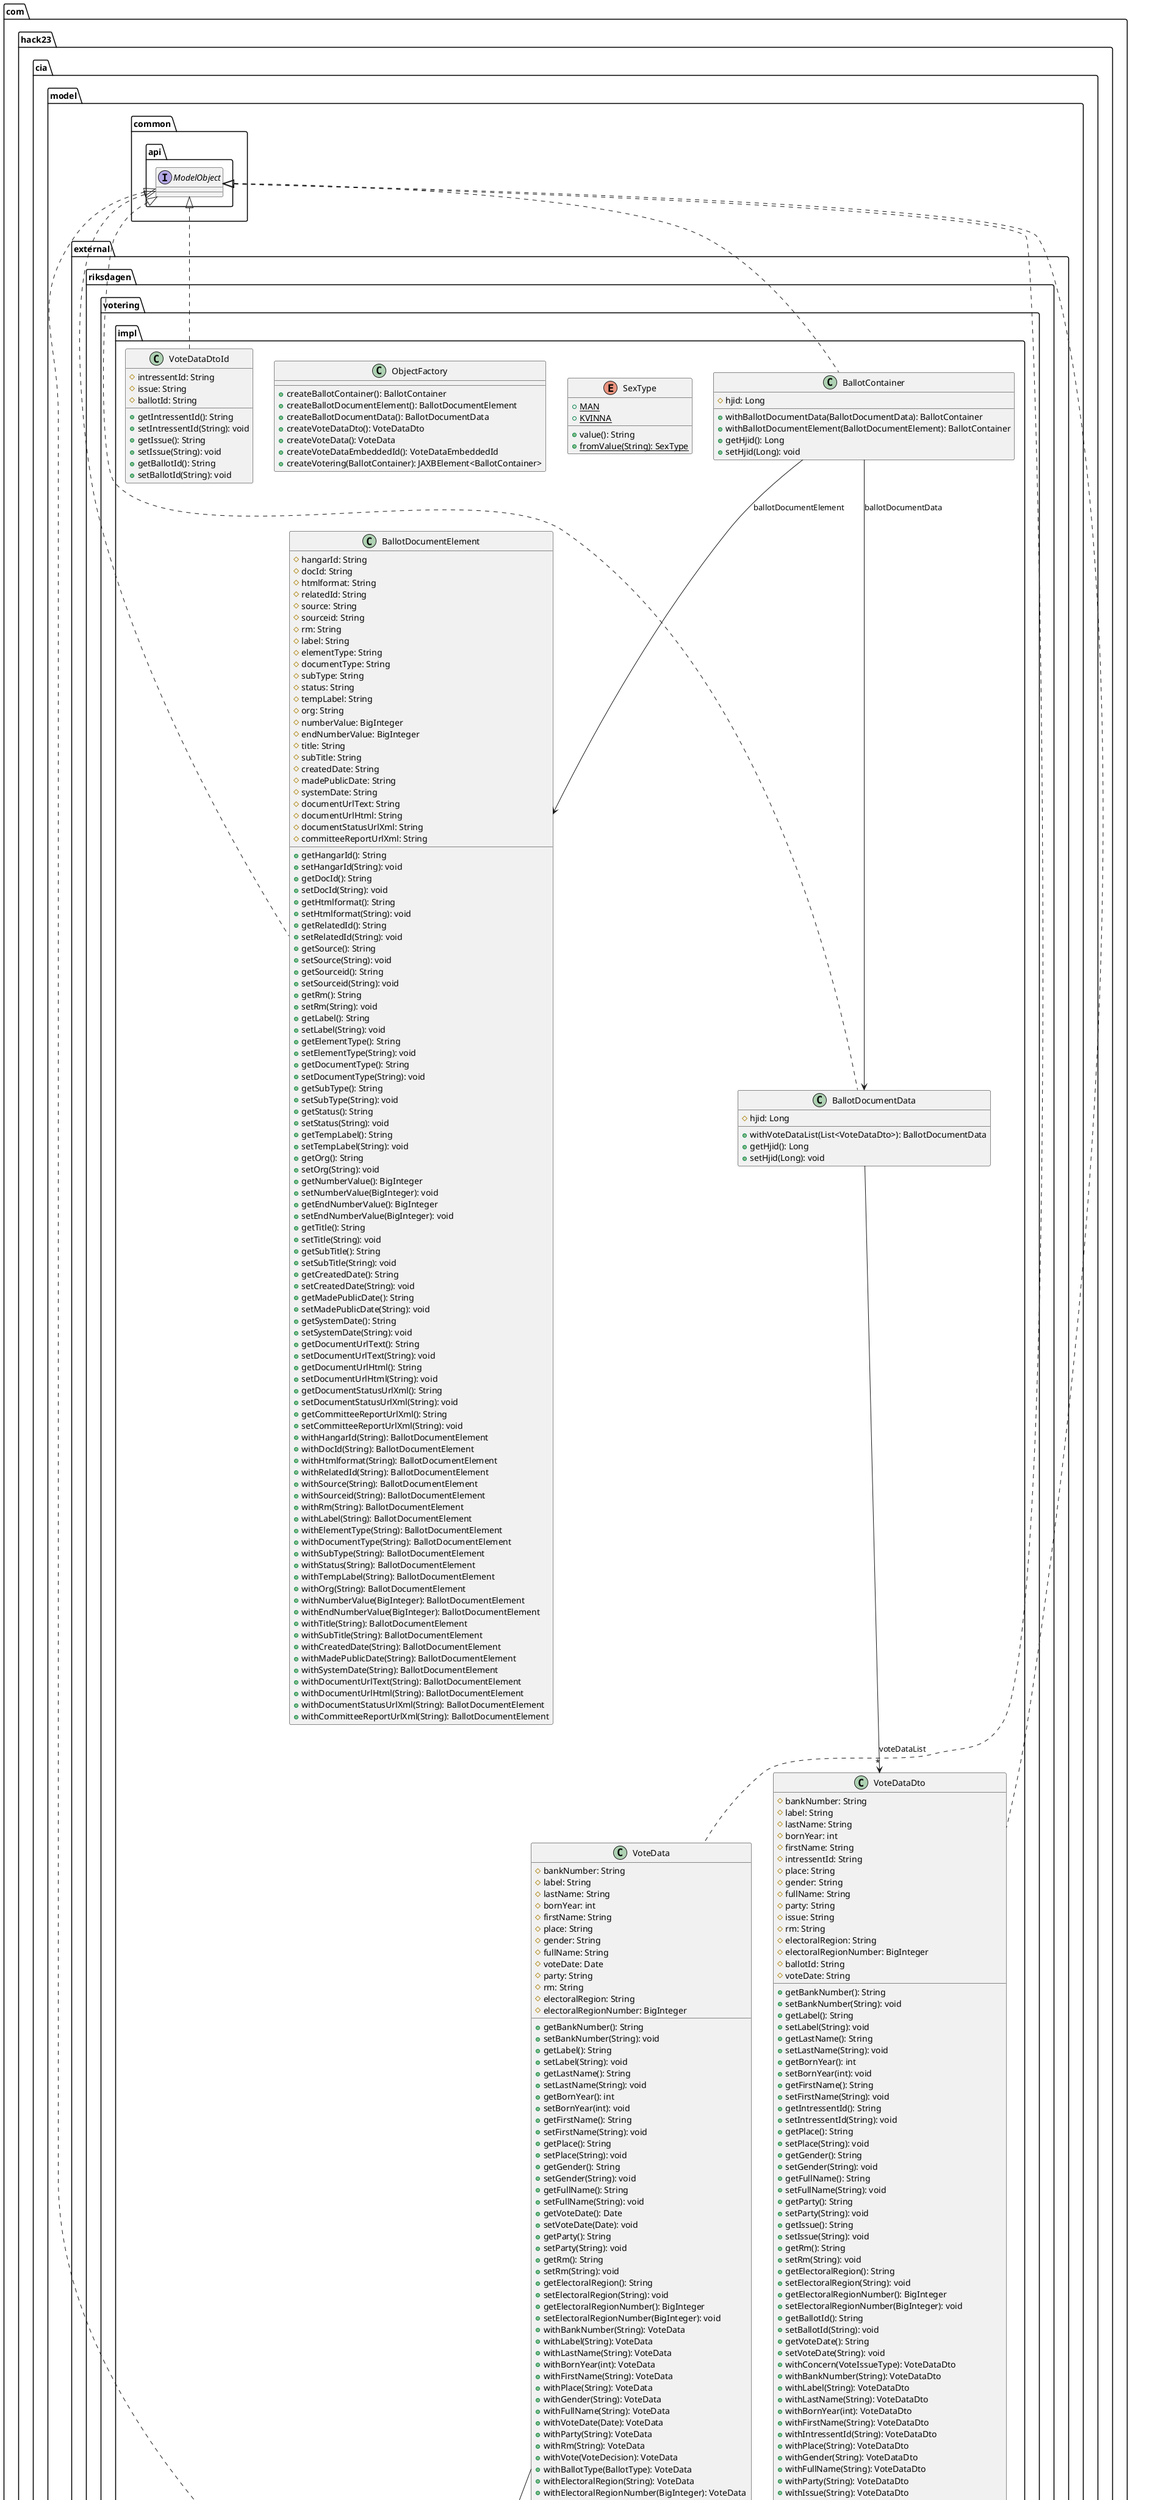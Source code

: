 @startuml
    namespace com.hack23.cia.model.external.riksdagen.votering.impl {

        class VoteDataDto [[VoteDataDto.html]] {
            #bankNumber: String
            #label: String
            #lastName: String
            #bornYear: int
            #firstName: String
            #intressentId: String
            #place: String
            #gender: String
            #fullName: String
            #party: String
            #issue: String
            #rm: String
            #electoralRegion: String
            #electoralRegionNumber: BigInteger
            #ballotId: String
            #voteDate: String
            +getBankNumber(): String
            +setBankNumber(String): void
            +getLabel(): String
            +setLabel(String): void
            +getLastName(): String
            +setLastName(String): void
            +getBornYear(): int
            +setBornYear(int): void
            +getFirstName(): String
            +setFirstName(String): void
            +getIntressentId(): String
            +setIntressentId(String): void
            +getPlace(): String
            +setPlace(String): void
            +getGender(): String
            +setGender(String): void
            +getFullName(): String
            +setFullName(String): void
            +getParty(): String
            +setParty(String): void
            +getIssue(): String
            +setIssue(String): void
            +getRm(): String
            +setRm(String): void
            +getElectoralRegion(): String
            +setElectoralRegion(String): void
            +getElectoralRegionNumber(): BigInteger
            +setElectoralRegionNumber(BigInteger): void
            +getBallotId(): String
            +setBallotId(String): void
            +getVoteDate(): String
            +setVoteDate(String): void
            +withConcern(VoteIssueType): VoteDataDto
            +withBankNumber(String): VoteDataDto
            +withLabel(String): VoteDataDto
            +withLastName(String): VoteDataDto
            +withBornYear(int): VoteDataDto
            +withFirstName(String): VoteDataDto
            +withIntressentId(String): VoteDataDto
            +withPlace(String): VoteDataDto
            +withGender(String): VoteDataDto
            +withFullName(String): VoteDataDto
            +withParty(String): VoteDataDto
            +withIssue(String): VoteDataDto
            +withRm(String): VoteDataDto
            +withVote(VoteDecision): VoteDataDto
            +withBallotType(BallotType): VoteDataDto
            +withElectoralRegion(String): VoteDataDto
            +withElectoralRegionNumber(BigInteger): VoteDataDto
            +withBallotId(String): VoteDataDto
            +withVoteDate(String): VoteDataDto
        }

        class VoteDataDtoId [[VoteDataDtoId.html]] {
            #intressentId: String
            #issue: String
            #ballotId: String
            +getIntressentId(): String
            +setIntressentId(String): void
            +getIssue(): String
            +setIssue(String): void
            +getBallotId(): String
            +setBallotId(String): void
        }

        class VoteDataEmbeddedId [[VoteDataEmbeddedId.html]] {
            #issue: String
            #ballotId: String
            #intressentId: String
            +getIssue(): String
            +setIssue(String): void
            +getBallotId(): String
            +setBallotId(String): void
            +getIntressentId(): String
            +setIntressentId(String): void
            +withIssue(String): VoteDataEmbeddedId
            +withBallotId(String): VoteDataEmbeddedId
            +withIntressentId(String): VoteDataEmbeddedId
            +withConcern(VoteIssueType): VoteDataEmbeddedId
        }

        enum BallotType [[BallotType.html]] {
            {static} +HUVUD
            +value(): String
            {static} +fromValue(String): BallotType
        }

        enum VoteDecision [[VoteDecision.html]] {
            {static} +FRÅNVARANDE
            {static} +JA
            {static} +NEJ
            {static} +AVSTÅR
            +value(): String
            {static} +fromValue(String): VoteDecision
        }

        enum SexType [[SexType.html]] {
            {static} +MAN
            {static} +KVINNA
            +value(): String
            {static} +fromValue(String): SexType
        }

        class BallotDocumentElement [[BallotDocumentElement.html]] {
            #hangarId: String
            #docId: String
            #htmlformat: String
            #relatedId: String
            #source: String
            #sourceid: String
            #rm: String
            #label: String
            #elementType: String
            #documentType: String
            #subType: String
            #status: String
            #tempLabel: String
            #org: String
            #numberValue: BigInteger
            #endNumberValue: BigInteger
            #title: String
            #subTitle: String
            #createdDate: String
            #madePublicDate: String
            #systemDate: String
            #documentUrlText: String
            #documentUrlHtml: String
            #documentStatusUrlXml: String
            #committeeReportUrlXml: String
            +getHangarId(): String
            +setHangarId(String): void
            +getDocId(): String
            +setDocId(String): void
            +getHtmlformat(): String
            +setHtmlformat(String): void
            +getRelatedId(): String
            +setRelatedId(String): void
            +getSource(): String
            +setSource(String): void
            +getSourceid(): String
            +setSourceid(String): void
            +getRm(): String
            +setRm(String): void
            +getLabel(): String
            +setLabel(String): void
            +getElementType(): String
            +setElementType(String): void
            +getDocumentType(): String
            +setDocumentType(String): void
            +getSubType(): String
            +setSubType(String): void
            +getStatus(): String
            +setStatus(String): void
            +getTempLabel(): String
            +setTempLabel(String): void
            +getOrg(): String
            +setOrg(String): void
            +getNumberValue(): BigInteger
            +setNumberValue(BigInteger): void
            +getEndNumberValue(): BigInteger
            +setEndNumberValue(BigInteger): void
            +getTitle(): String
            +setTitle(String): void
            +getSubTitle(): String
            +setSubTitle(String): void
            +getCreatedDate(): String
            +setCreatedDate(String): void
            +getMadePublicDate(): String
            +setMadePublicDate(String): void
            +getSystemDate(): String
            +setSystemDate(String): void
            +getDocumentUrlText(): String
            +setDocumentUrlText(String): void
            +getDocumentUrlHtml(): String
            +setDocumentUrlHtml(String): void
            +getDocumentStatusUrlXml(): String
            +setDocumentStatusUrlXml(String): void
            +getCommitteeReportUrlXml(): String
            +setCommitteeReportUrlXml(String): void
            +withHangarId(String): BallotDocumentElement
            +withDocId(String): BallotDocumentElement
            +withHtmlformat(String): BallotDocumentElement
            +withRelatedId(String): BallotDocumentElement
            +withSource(String): BallotDocumentElement
            +withSourceid(String): BallotDocumentElement
            +withRm(String): BallotDocumentElement
            +withLabel(String): BallotDocumentElement
            +withElementType(String): BallotDocumentElement
            +withDocumentType(String): BallotDocumentElement
            +withSubType(String): BallotDocumentElement
            +withStatus(String): BallotDocumentElement
            +withTempLabel(String): BallotDocumentElement
            +withOrg(String): BallotDocumentElement
            +withNumberValue(BigInteger): BallotDocumentElement
            +withEndNumberValue(BigInteger): BallotDocumentElement
            +withTitle(String): BallotDocumentElement
            +withSubTitle(String): BallotDocumentElement
            +withCreatedDate(String): BallotDocumentElement
            +withMadePublicDate(String): BallotDocumentElement
            +withSystemDate(String): BallotDocumentElement
            +withDocumentUrlText(String): BallotDocumentElement
            +withDocumentUrlHtml(String): BallotDocumentElement
            +withDocumentStatusUrlXml(String): BallotDocumentElement
            +withCommitteeReportUrlXml(String): BallotDocumentElement
        }

        class VoteData [[VoteData.html]] {
            #bankNumber: String
            #label: String
            #lastName: String
            #bornYear: int
            #firstName: String
            #place: String
            #gender: String
            #fullName: String
            #voteDate: Date
            #party: String
            #rm: String
            #electoralRegion: String
            #electoralRegionNumber: BigInteger
            +getBankNumber(): String
            +setBankNumber(String): void
            +getLabel(): String
            +setLabel(String): void
            +getLastName(): String
            +setLastName(String): void
            +getBornYear(): int
            +setBornYear(int): void
            +getFirstName(): String
            +setFirstName(String): void
            +getPlace(): String
            +setPlace(String): void
            +getGender(): String
            +setGender(String): void
            +getFullName(): String
            +setFullName(String): void
            +getVoteDate(): Date
            +setVoteDate(Date): void
            +getParty(): String
            +setParty(String): void
            +getRm(): String
            +setRm(String): void
            +getElectoralRegion(): String
            +setElectoralRegion(String): void
            +getElectoralRegionNumber(): BigInteger
            +setElectoralRegionNumber(BigInteger): void
            +withBankNumber(String): VoteData
            +withLabel(String): VoteData
            +withLastName(String): VoteData
            +withBornYear(int): VoteData
            +withFirstName(String): VoteData
            +withPlace(String): VoteData
            +withGender(String): VoteData
            +withFullName(String): VoteData
            +withVoteDate(Date): VoteData
            +withParty(String): VoteData
            +withRm(String): VoteData
            +withVote(VoteDecision): VoteData
            +withBallotType(BallotType): VoteData
            +withElectoralRegion(String): VoteData
            +withElectoralRegionNumber(BigInteger): VoteData
            +withEmbeddedId(VoteDataEmbeddedId): VoteData
        }

        class ObjectFactory [[ObjectFactory.html]] {
            +createBallotContainer(): BallotContainer
            +createBallotDocumentElement(): BallotDocumentElement
            +createBallotDocumentData(): BallotDocumentData
            +createVoteDataDto(): VoteDataDto
            +createVoteData(): VoteData
            +createVoteDataEmbeddedId(): VoteDataEmbeddedId
            +createVotering(BallotContainer): JAXBElement<BallotContainer>
        }

        enum VoteIssueType [[VoteIssueType.html]] {
            {static} +SAKFRÅGAN
            {static} +MOTIVFRÅGAN
            +value(): String
            {static} +fromValue(String): VoteIssueType
        }

        class BallotDocumentData [[BallotDocumentData.html]] {
            #hjid: Long
            +withVoteDataList(List<VoteDataDto>): BallotDocumentData
            +getHjid(): Long
            +setHjid(Long): void
        }

        class BallotContainer [[BallotContainer.html]] {
            #hjid: Long
            +withBallotDocumentData(BallotDocumentData): BallotContainer
            +withBallotDocumentElement(BallotDocumentElement): BallotContainer
            +getHjid(): Long
            +setHjid(Long): void
        }

        com.hack23.cia.model.common.api.ModelObject <|.. VoteDataDto
        VoteDataDto --> VoteIssueType: concern
        VoteDataDto --> VoteDecision: vote
        VoteDataDto --> BallotType: ballotType
        com.hack23.cia.model.common.api.ModelObject <|.. VoteDataDtoId
        com.hack23.cia.model.common.api.ModelObject <|.. VoteDataEmbeddedId
        VoteDataEmbeddedId --> VoteIssueType: concern
        com.hack23.cia.model.common.api.ModelObject <|.. BallotDocumentElement
        com.hack23.cia.model.common.api.ModelObject <|.. VoteData
        VoteData --> VoteDecision: vote
        VoteData --> BallotType: ballotType
        VoteData --> VoteDataEmbeddedId: embeddedId
        com.hack23.cia.model.common.api.ModelObject <|.. BallotDocumentData
        BallotDocumentData --> "*" VoteDataDto: voteDataList
        com.hack23.cia.model.common.api.ModelObject <|.. BallotContainer
        BallotContainer --> BallotDocumentData: ballotDocumentData
        BallotContainer --> BallotDocumentElement: ballotDocumentElement
    }

    namespace com.hack23.cia.model.common.api {
        interface ModelObject
    }

    center footer UMLDoclet 2.0.5, PlantUML 1.2019.08
@enduml
